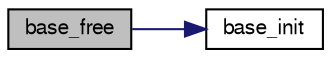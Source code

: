 digraph "base_free"
{
 // LATEX_PDF_SIZE
  bgcolor="transparent";
  edge [fontname="FreeSans",fontsize="10",labelfontname="FreeSans",labelfontsize="10"];
  node [fontname="FreeSans",fontsize="10",shape=record];
  rankdir="LR";
  Node1 [label="base_free",height=0.2,width=0.4,color="black", fillcolor="grey75", style="filled", fontcolor="black",tooltip="Free resources of a game database."];
  Node1 -> Node2 [color="midnightblue",fontsize="10",style="solid",fontname="FreeSans"];
  Node2 [label="base_init",height=0.2,width=0.4,color="black",URL="$base_8c.html#a8c741706ef79d39ef3595b05e347c182",tooltip="Initialize a game database."];
}
